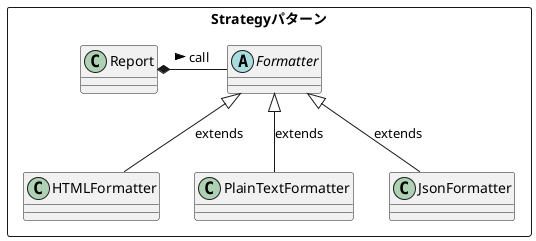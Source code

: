 @startuml Strategyパターン

package Strategyパターン <<Rectangle>> {
    class Report {
    }

    abstract class Formatter {
    }

    class HTMLFormatter {
    }

    class PlainTextFormatter {
    }

    class JsonFormatter {
    }
}

Report *- Formatter : call >
Formatter <|-- HTMLFormatter : extends
Formatter <|-- PlainTextFormatter : extends
Formatter <|-- JsonFormatter : extends

@enduml
